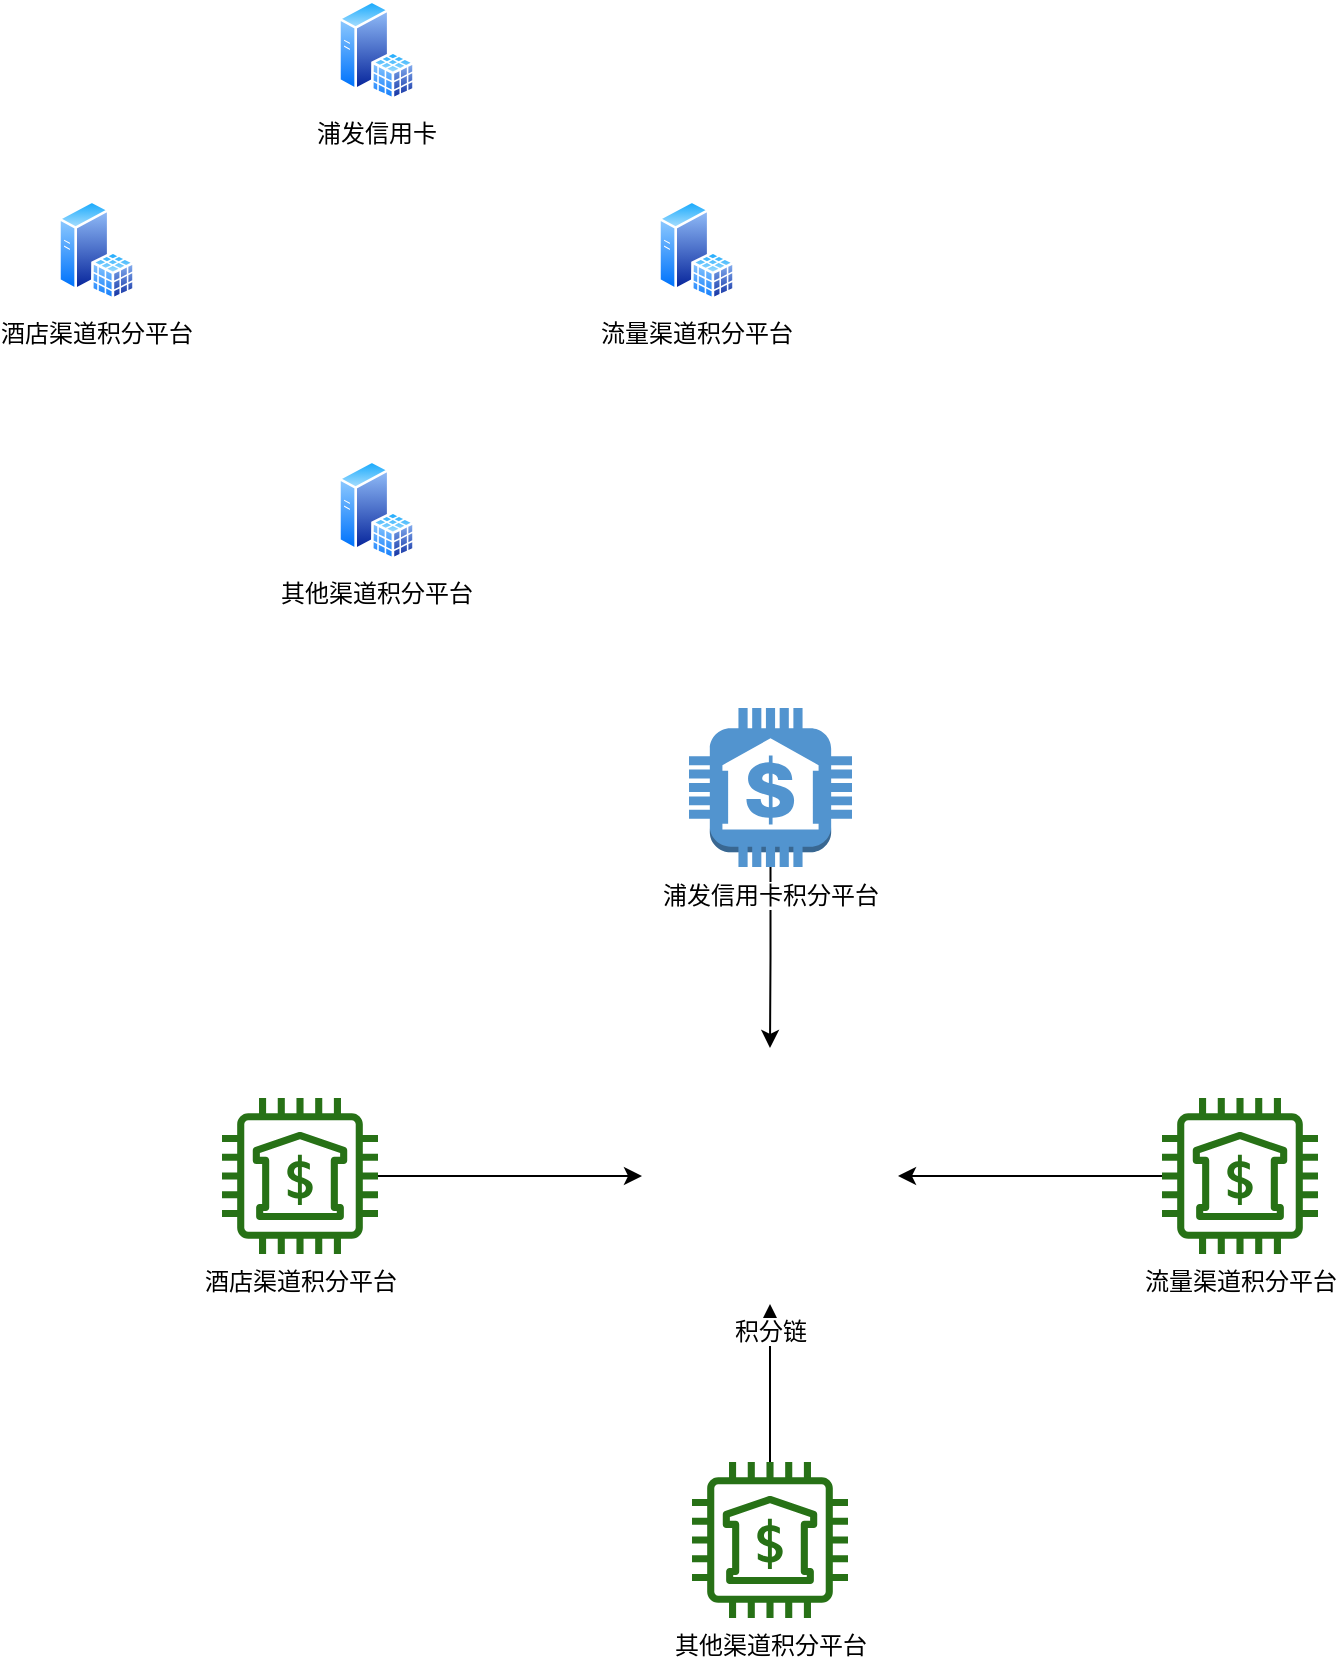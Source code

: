 <mxfile version="10.9.7" type="github"><diagram id="_dMYOQ8nVahg8kD0BmU4" name="第 1 页"><mxGraphModel dx="1182" dy="777" grid="0" gridSize="10" guides="1" tooltips="1" connect="1" arrows="1" fold="1" page="1" pageScale="1" pageWidth="1527" pageHeight="1169" math="0" shadow="0"><root><mxCell id="0"/><mxCell id="1" parent="0"/><mxCell id="6BFeCwQ6Dt-FM8dxEHNZ-1" value="酒店渠道积分平台" style="aspect=fixed;perimeter=ellipsePerimeter;html=1;align=center;shadow=0;dashed=0;spacingTop=3;image;image=img/lib/active_directory/sql_server.svg;" vertex="1" parent="1"><mxGeometry x="40" y="150" width="38.5" height="50" as="geometry"/></mxCell><mxCell id="6BFeCwQ6Dt-FM8dxEHNZ-2" value="流量渠道积分平台" style="aspect=fixed;perimeter=ellipsePerimeter;html=1;align=center;shadow=0;dashed=0;spacingTop=3;image;image=img/lib/active_directory/sql_server.svg;" vertex="1" parent="1"><mxGeometry x="340" y="150" width="38.5" height="50" as="geometry"/></mxCell><mxCell id="6BFeCwQ6Dt-FM8dxEHNZ-3" value="浦发信用卡" style="aspect=fixed;perimeter=ellipsePerimeter;html=1;align=center;shadow=0;dashed=0;spacingTop=3;image;image=img/lib/active_directory/sql_server.svg;" vertex="1" parent="1"><mxGeometry x="180" y="50" width="38.5" height="50" as="geometry"/></mxCell><mxCell id="6BFeCwQ6Dt-FM8dxEHNZ-4" value="其他渠道积分平台" style="aspect=fixed;perimeter=ellipsePerimeter;html=1;align=center;shadow=0;dashed=0;spacingTop=3;image;image=img/lib/active_directory/sql_server.svg;" vertex="1" parent="1"><mxGeometry x="180" y="280" width="38.5" height="50" as="geometry"/></mxCell><mxCell id="6BFeCwQ6Dt-FM8dxEHNZ-13" style="edgeStyle=orthogonalEdgeStyle;rounded=0;orthogonalLoop=1;jettySize=auto;html=1;entryX=0.5;entryY=0;entryDx=0;entryDy=0;" edge="1" parent="1" source="6BFeCwQ6Dt-FM8dxEHNZ-5" target="6BFeCwQ6Dt-FM8dxEHNZ-12"><mxGeometry relative="1" as="geometry"/></mxCell><mxCell id="6BFeCwQ6Dt-FM8dxEHNZ-5" value="&lt;span style=&quot;background-color: rgb(255 , 255 , 255)&quot;&gt;浦发信用卡积分平台&lt;/span&gt;" style="outlineConnect=0;dashed=0;verticalLabelPosition=bottom;verticalAlign=top;align=center;html=1;shape=mxgraph.aws3.bank;fillColor=#5294CF;gradientColor=none;" vertex="1" parent="1"><mxGeometry x="355.5" y="404" width="81.5" height="79.5" as="geometry"/></mxCell><mxCell id="6BFeCwQ6Dt-FM8dxEHNZ-14" style="edgeStyle=orthogonalEdgeStyle;rounded=0;orthogonalLoop=1;jettySize=auto;html=1;entryX=0;entryY=0.5;entryDx=0;entryDy=0;" edge="1" parent="1" source="6BFeCwQ6Dt-FM8dxEHNZ-6" target="6BFeCwQ6Dt-FM8dxEHNZ-12"><mxGeometry relative="1" as="geometry"/></mxCell><mxCell id="6BFeCwQ6Dt-FM8dxEHNZ-6" value="&lt;span style=&quot;color: rgb(0 , 0 , 0) ; background-color: rgb(255 , 255 , 255)&quot;&gt;酒店渠道积分平台&lt;/span&gt;" style="outlineConnect=0;fontColor=#232F3E;gradientColor=none;fillColor=#277116;strokeColor=none;dashed=0;verticalLabelPosition=bottom;verticalAlign=top;align=center;html=1;fontSize=12;fontStyle=0;aspect=fixed;pointerEvents=1;shape=mxgraph.aws4.bank;" vertex="1" parent="1"><mxGeometry x="122" y="599" width="78" height="78" as="geometry"/></mxCell><mxCell id="6BFeCwQ6Dt-FM8dxEHNZ-15" style="edgeStyle=orthogonalEdgeStyle;rounded=0;orthogonalLoop=1;jettySize=auto;html=1;" edge="1" parent="1" source="6BFeCwQ6Dt-FM8dxEHNZ-7" target="6BFeCwQ6Dt-FM8dxEHNZ-12"><mxGeometry relative="1" as="geometry"/></mxCell><mxCell id="6BFeCwQ6Dt-FM8dxEHNZ-7" value="&lt;span style=&quot;color: rgb(0 , 0 , 0) ; background-color: rgb(255 , 255 , 255)&quot;&gt;流量渠道积分平台&lt;/span&gt;" style="outlineConnect=0;fontColor=#232F3E;gradientColor=none;fillColor=#277116;strokeColor=none;dashed=0;verticalLabelPosition=bottom;verticalAlign=top;align=center;html=1;fontSize=12;fontStyle=0;aspect=fixed;pointerEvents=1;shape=mxgraph.aws4.bank;" vertex="1" parent="1"><mxGeometry x="592" y="599" width="78" height="78" as="geometry"/></mxCell><mxCell id="6BFeCwQ6Dt-FM8dxEHNZ-16" style="edgeStyle=orthogonalEdgeStyle;rounded=0;orthogonalLoop=1;jettySize=auto;html=1;entryX=0.5;entryY=1;entryDx=0;entryDy=0;" edge="1" parent="1" source="6BFeCwQ6Dt-FM8dxEHNZ-11" target="6BFeCwQ6Dt-FM8dxEHNZ-12"><mxGeometry relative="1" as="geometry"/></mxCell><mxCell id="6BFeCwQ6Dt-FM8dxEHNZ-11" value="&lt;span style=&quot;color: rgb(0 , 0 , 0) ; background-color: rgb(255 , 255 , 255)&quot;&gt;其他渠道积分平台&lt;/span&gt;" style="outlineConnect=0;fontColor=#232F3E;gradientColor=none;fillColor=#277116;strokeColor=none;dashed=0;verticalLabelPosition=bottom;verticalAlign=top;align=center;html=1;fontSize=12;fontStyle=0;aspect=fixed;pointerEvents=1;shape=mxgraph.aws4.bank;" vertex="1" parent="1"><mxGeometry x="357" y="781" width="78" height="78" as="geometry"/></mxCell><mxCell id="6BFeCwQ6Dt-FM8dxEHNZ-12" value="积分链" style="shape=image;html=1;verticalAlign=top;verticalLabelPosition=bottom;labelBackgroundColor=#ffffff;imageAspect=0;aspect=fixed;image=https://cdn0.iconfinder.com/data/icons/blockchain-classic/256/Storj-128.png" vertex="1" parent="1"><mxGeometry x="332" y="574" width="128" height="128" as="geometry"/></mxCell></root></mxGraphModel></diagram></mxfile>